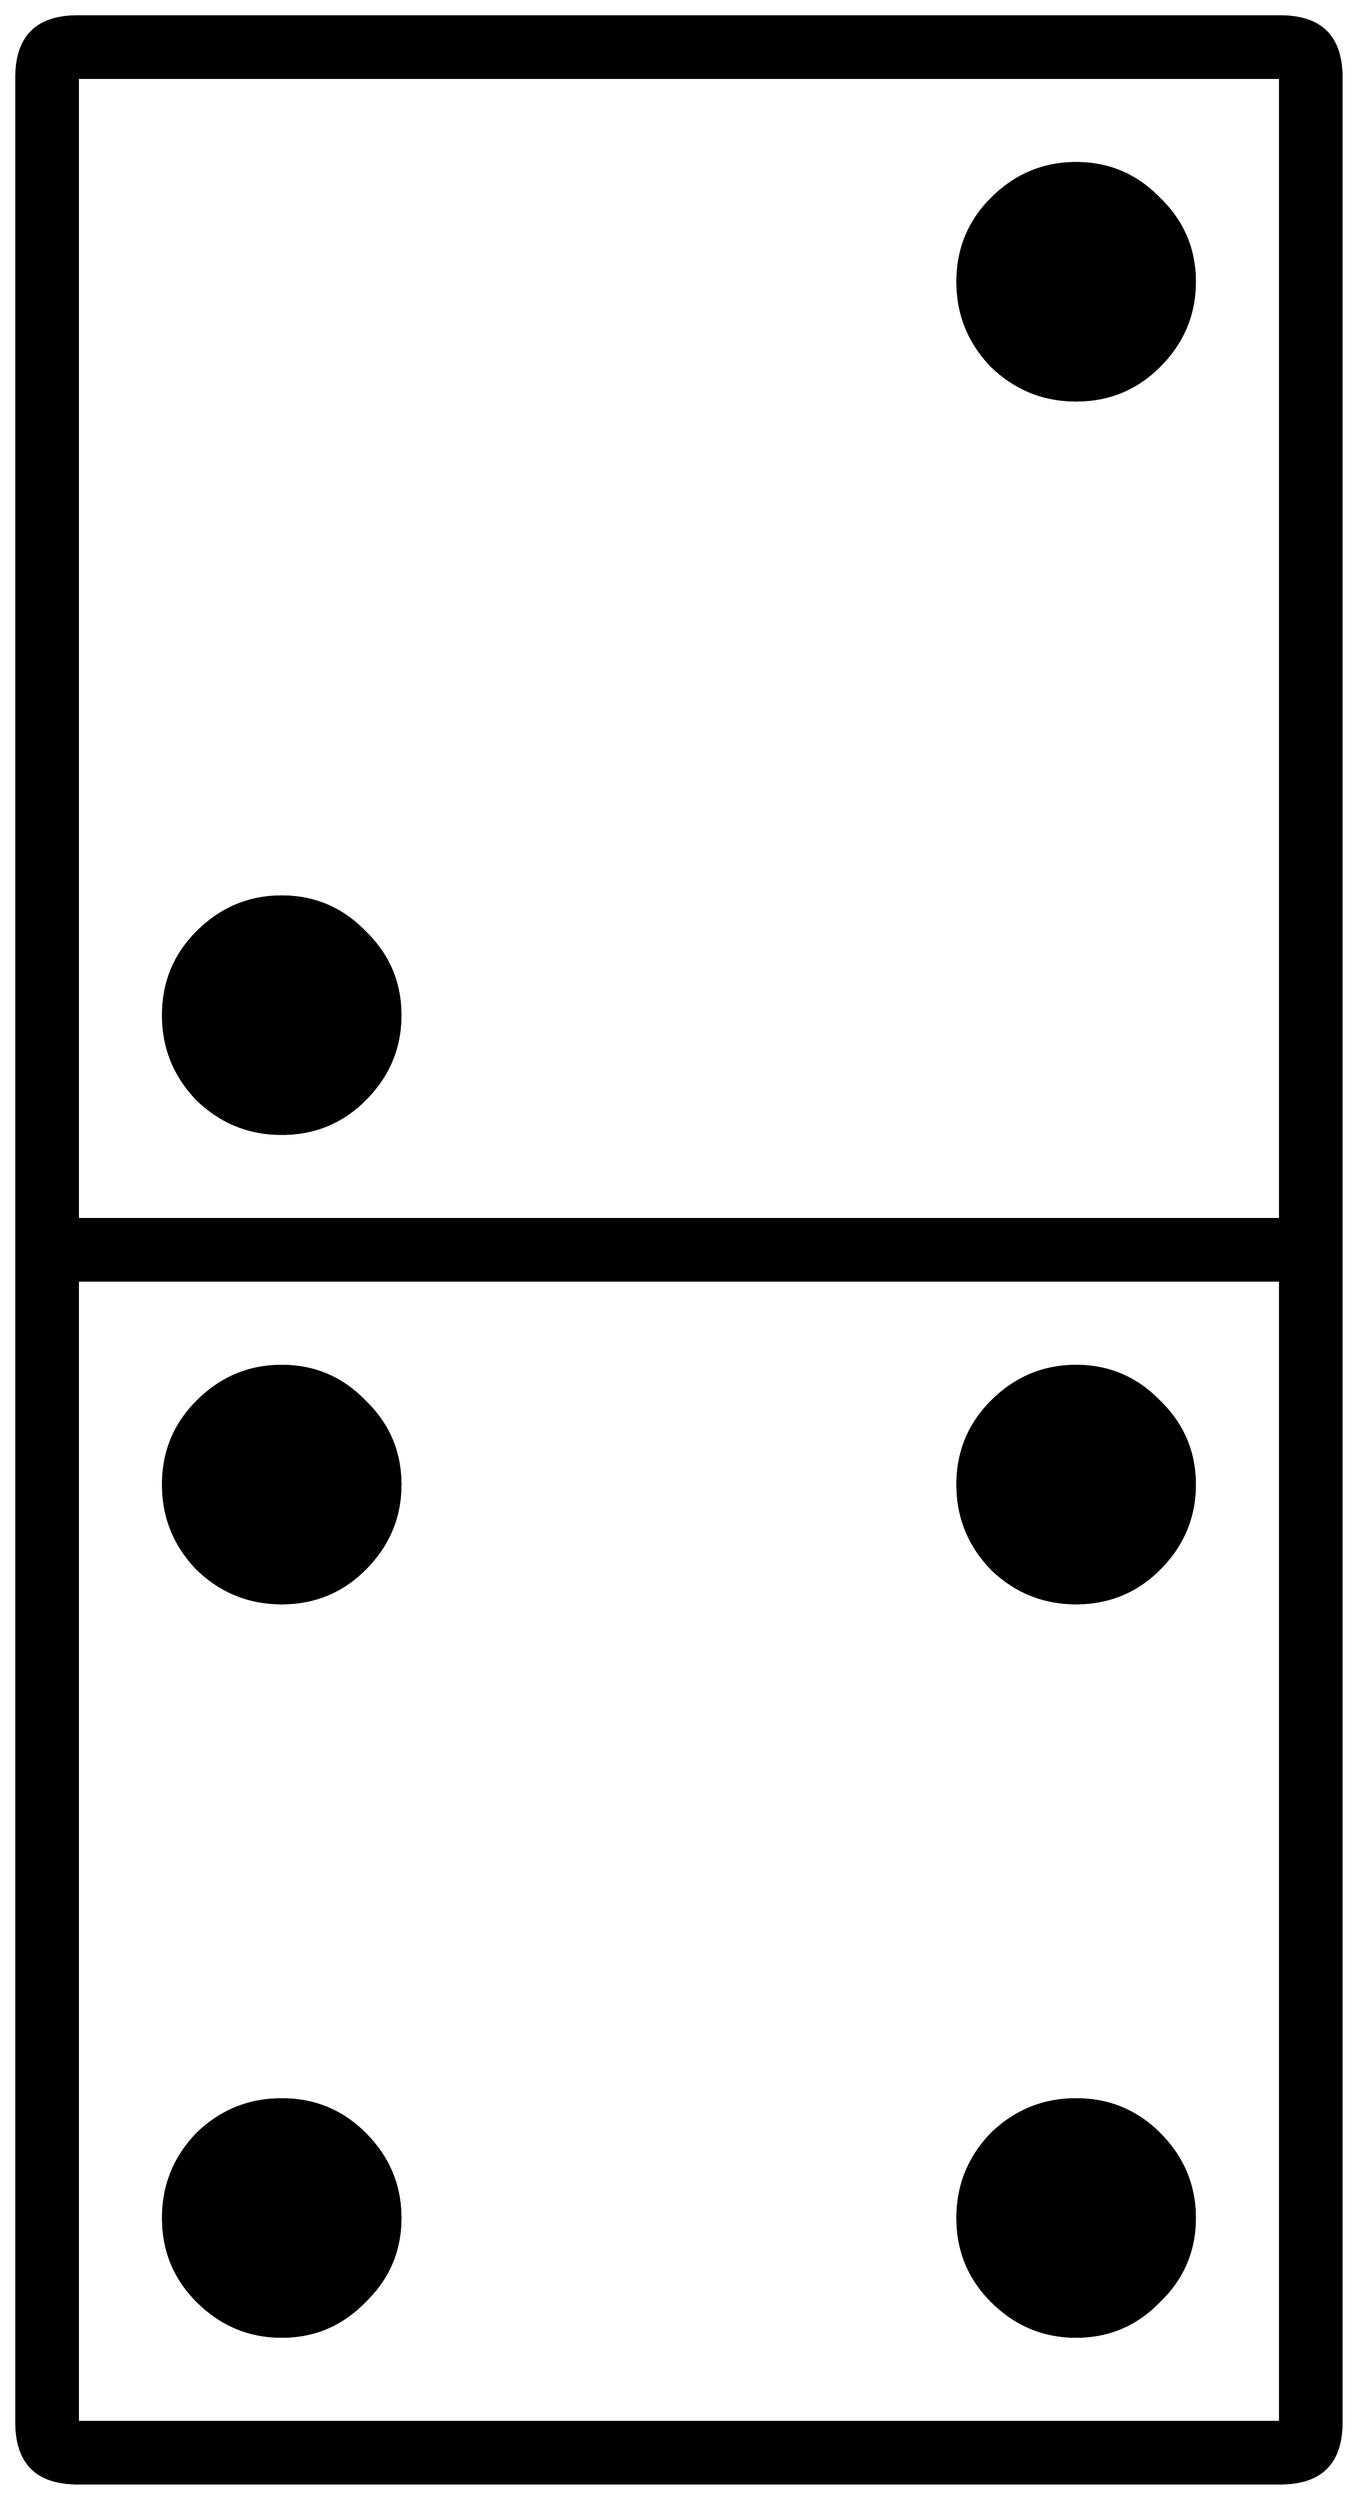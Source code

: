 


\begin{tikzpicture}[y=0.80pt, x=0.80pt, yscale=-1.0, xscale=1.0, inner sep=0pt, outer sep=0pt]
\begin{scope}[shift={(100.0,1706.0)},nonzero rule]
  \path[draw=.,fill=.,line width=1.600pt] (1099.0,377.0) .. controls
    (1099.0,410.333) and (1082.333,427.0) .. (1049.0,427.0) --
    (65.0,427.0) .. controls (31.667,427.0) and (15.0,410.333) ..
    (15.0,377.0) -- (15.0,-1541.0) .. controls (15.0,-1574.333)
    and (31.667,-1591.0) .. (65.0,-1591.0) -- (1049.0,-1591.0) ..
    controls (1082.333,-1591.0) and (1099.0,-1574.333) ..
    (1099.0,-1541.0) -- (1099.0,377.0) -- cycle(1049.0,-607.0)
    -- (1049.0,-1541.0) -- (65.0,-1541.0) -- (65.0,-607.0) --
    (1049.0,-607.0) -- cycle(1049.0,377.0) -- (1049.0,-557.0) --
    (65.0,-557.0) -- (65.0,377.0) -- (1049.0,377.0) --
    cycle(979.0,-1374.0) .. controls (979.0,-1347.333) and
    (969.333,-1324.333) .. (950.0,-1305.0) .. controls
    (931.333,-1286.333) and (908.667,-1277.0) .. (882.0,-1277.0) ..
    controls (855.333,-1277.0) and (832.333,-1286.333) ..
    (813.0,-1305.0) .. controls (794.333,-1324.333) and
    (785.0,-1347.333) .. (785.0,-1374.0) .. controls
    (785.0,-1400.667) and (794.333,-1423.333) .. (813.0,-1442.0) ..
    controls (832.333,-1461.333) and (855.333,-1471.0) ..
    (882.0,-1471.0) .. controls (908.667,-1471.0) and
    (931.333,-1461.333) .. (950.0,-1442.0) .. controls
    (969.333,-1423.333) and (979.0,-1400.667) .. (979.0,-1374.0) --
    cycle(979.0,-390.0) .. controls (979.0,-363.333) and
    (969.333,-340.333) .. (950.0,-321.0) .. controls (931.333,-302.333)
    and (908.667,-293.0) .. (882.0,-293.0) .. controls
    (855.333,-293.0) and (832.333,-302.333) .. (813.0,-321.0) ..
    controls (794.333,-340.333) and (785.0,-363.333) .. (785.0,-390.0)
    .. controls (785.0,-416.667) and (794.333,-439.333) ..
    (813.0,-458.0) .. controls (832.333,-477.333) and (855.333,-487.0)
    .. (882.0,-487.0) .. controls (908.667,-487.0) and
    (931.333,-477.333) .. (950.0,-458.0) .. controls (969.333,-439.333)
    and (979.0,-416.667) .. (979.0,-390.0) -- cycle(329.0,-774.0)
    .. controls (329.0,-747.333) and (319.333,-724.333) ..
    (300.0,-705.0) .. controls (281.333,-686.333) and (258.667,-677.0)
    .. (232.0,-677.0) .. controls (205.333,-677.0) and
    (182.333,-686.333) .. (163.0,-705.0) .. controls (144.333,-724.333)
    and (135.0,-747.333) .. (135.0,-774.0) .. controls
    (135.0,-800.667) and (144.333,-823.333) .. (163.0,-842.0) ..
    controls (182.333,-861.333) and (205.333,-871.0) .. (232.0,-871.0)
    .. controls (258.667,-871.0) and (281.333,-861.333) ..
    (300.0,-842.0) .. controls (319.333,-823.333) and (329.0,-800.667)
    .. (329.0,-774.0) -- cycle(979.0,210.0) .. controls
    (979.0,236.667) and (969.333,259.333) .. (950.0,278.0) .. controls
    (931.333,297.333) and (908.667,307.0) .. (882.0,307.0) .. controls
    (855.333,307.0) and (832.333,297.333) .. (813.0,278.0) .. controls
    (794.333,259.333) and (785.0,236.667) .. (785.0,210.0) .. controls
    (785.0,183.333) and (794.333,160.333) .. (813.0,141.0) .. controls
    (832.333,122.333) and (855.333,113.0) .. (882.0,113.0) .. controls
    (908.667,113.0) and (931.333,122.333) .. (950.0,141.0) .. controls
    (969.333,160.333) and (979.0,183.333) .. (979.0,210.0) --
    cycle(329.0,-390.0) .. controls (329.0,-363.333) and
    (319.333,-340.333) .. (300.0,-321.0) .. controls (281.333,-302.333)
    and (258.667,-293.0) .. (232.0,-293.0) .. controls
    (205.333,-293.0) and (182.333,-302.333) .. (163.0,-321.0) ..
    controls (144.333,-340.333) and (135.0,-363.333) .. (135.0,-390.0)
    .. controls (135.0,-416.667) and (144.333,-439.333) ..
    (163.0,-458.0) .. controls (182.333,-477.333) and (205.333,-487.0)
    .. (232.0,-487.0) .. controls (258.667,-487.0) and
    (281.333,-477.333) .. (300.0,-458.0) .. controls (319.333,-439.333)
    and (329.0,-416.667) .. (329.0,-390.0) -- cycle(329.0,210.0)
    .. controls (329.0,236.667) and (319.333,259.333) .. (300.0,278.0)
    .. controls (281.333,297.333) and (258.667,307.0) .. (232.0,307.0)
    .. controls (205.333,307.0) and (182.333,297.333) .. (163.0,278.0)
    .. controls (144.333,259.333) and (135.0,236.667) .. (135.0,210.0)
    .. controls (135.0,183.333) and (144.333,160.333) .. (163.0,141.0)
    .. controls (182.333,122.333) and (205.333,113.0) .. (232.0,113.0)
    .. controls (258.667,113.0) and (281.333,122.333) .. (300.0,141.0)
    .. controls (319.333,160.333) and (329.0,183.333) .. (329.0,210.0)
    -- cycle;
\end{scope}

\end{tikzpicture}

